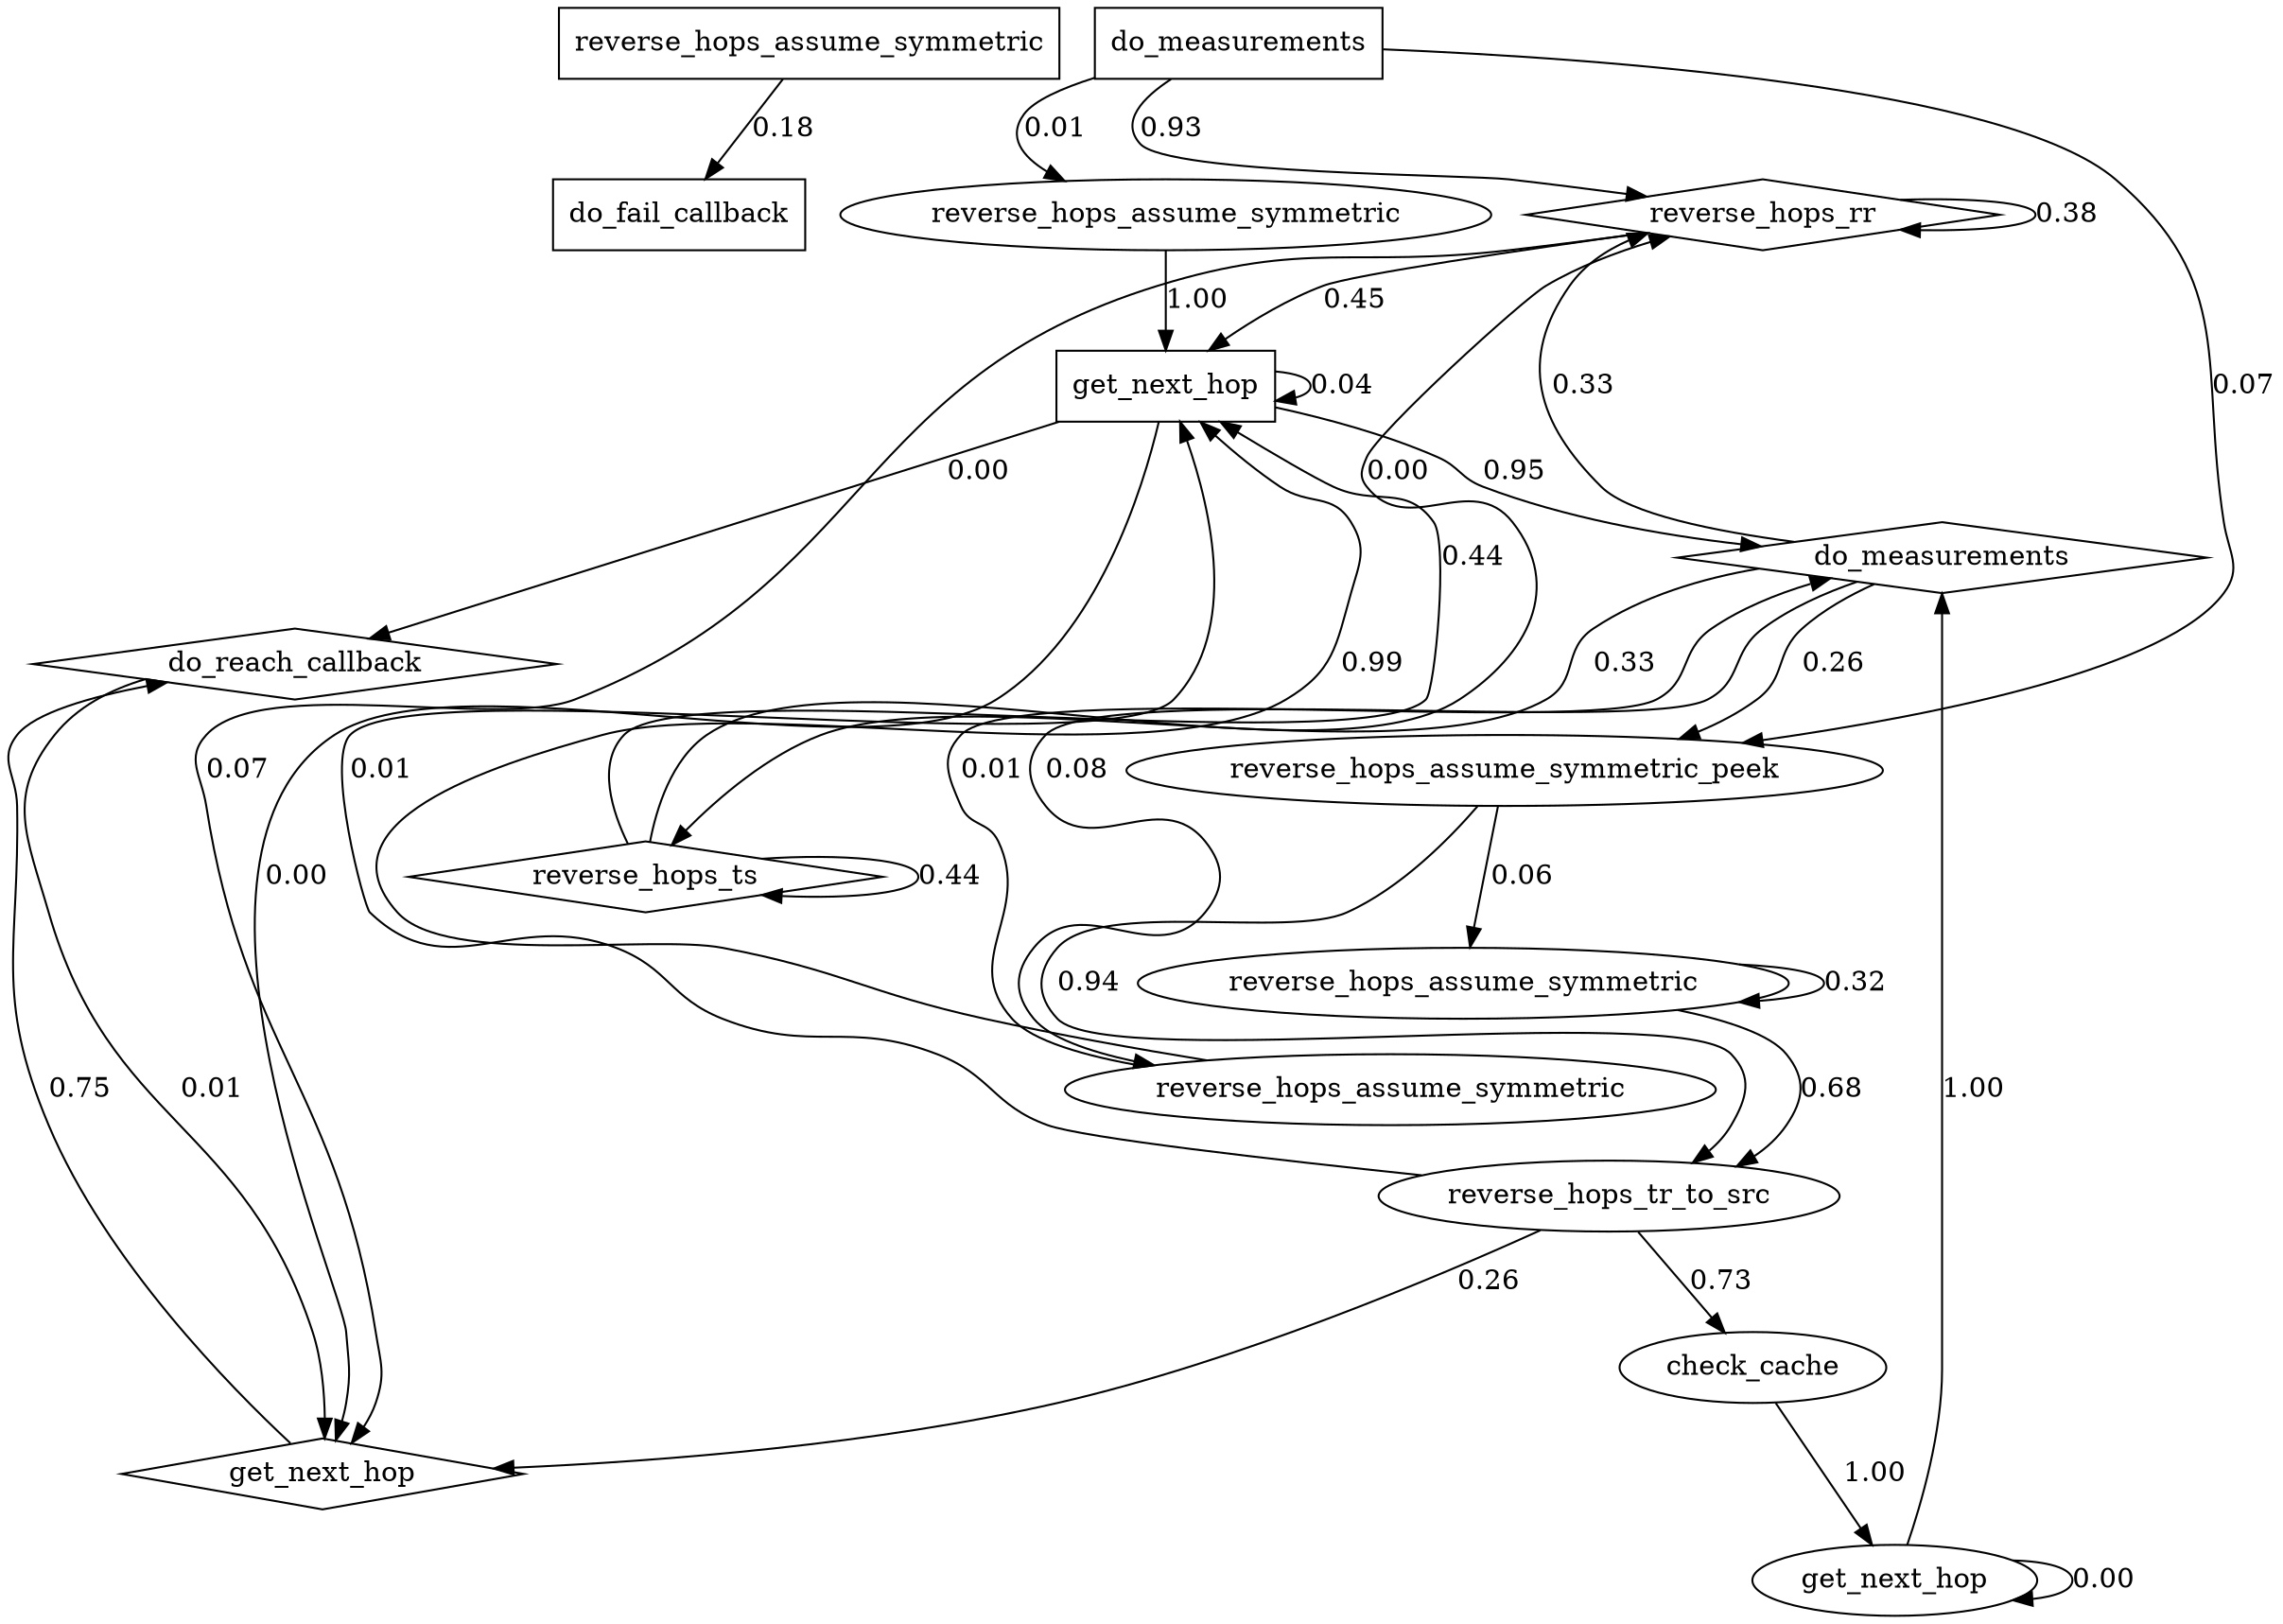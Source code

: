 digraph {
  0 [label="do_fail_callback",shape=box];
  1 [label="do_measurements",shape=box];
  2 [label="get_next_hop",shape=box];
  3 [label="reverse_hops_assume_symmetric",shape=box];
  4 [label="do_reach_callback",shape=diamond];
  5 [label="get_next_hop",shape=diamond];
  6 [label="do_measurements",shape=diamond];
  7 [label="reverse_hops_rr",shape=diamond];
  8 [label="reverse_hops_assume_symmetric_peek"];
  9 [label="reverse_hops_assume_symmetric"];
  10 [label="reverse_hops_ts",shape=diamond];
  11 [label="reverse_hops_assume_symmetric"];
  12 [label="reverse_hops_tr_to_src"];
  13 [label="reverse_hops_assume_symmetric"];
  14 [label="check_cache"];
  15 [label="get_next_hop"];
1->7 [label="0.93", weight="0.93",];
1->8 [label="0.07", weight="0.07",];
1->9 [label="0.01", weight="0.01",];
2->6 [label="0.95", weight="0.95",];
2->4 [label="0.00", weight="0.00",];
2->2 [label="0.04", weight="0.04",];
2->5 [label="0.00", weight="0.00",];
3->0 [label="0.18", weight="0.18",];
4->5 [label="0.01", weight="0.01",];
5->4 [label="0.75", weight="0.75",];
6->10 [label="0.33", weight="0.33",];
6->8 [label="0.26", weight="0.26",];
6->7 [label="0.33", weight="0.33",];
6->11 [label="0.08", weight="0.08",];
7->2 [label="0.45", weight="0.45",];
7->5 [label="0.07", weight="0.07",];
7->7 [label="0.38", weight="0.38",];
8->12 [label="0.94", weight="0.94",];
8->13 [label="0.06", weight="0.06",];
9->2 [label="1.00", weight="1.00",];
10->2 [label="0.44", weight="0.44",];
10->10 [label="0.44", weight="0.44",];
10->7 [label="0.00", weight="0.00",];
11->2 [label="0.99", weight="0.99",];
11->6 [label="0.01", weight="0.01",];
12->5 [label="0.26", weight="0.26",];
12->14 [label="0.73", weight="0.73",];
12->2 [label="0.01", weight="0.01",];
13->12 [label="0.68", weight="0.68",];
13->13 [label="0.32", weight="0.32",];
14->15 [label="1.00", weight="1.00",];
15->6 [label="1.00", weight="1.00",];
15->15 [label="0.00", weight="0.00",];
} // digraph
